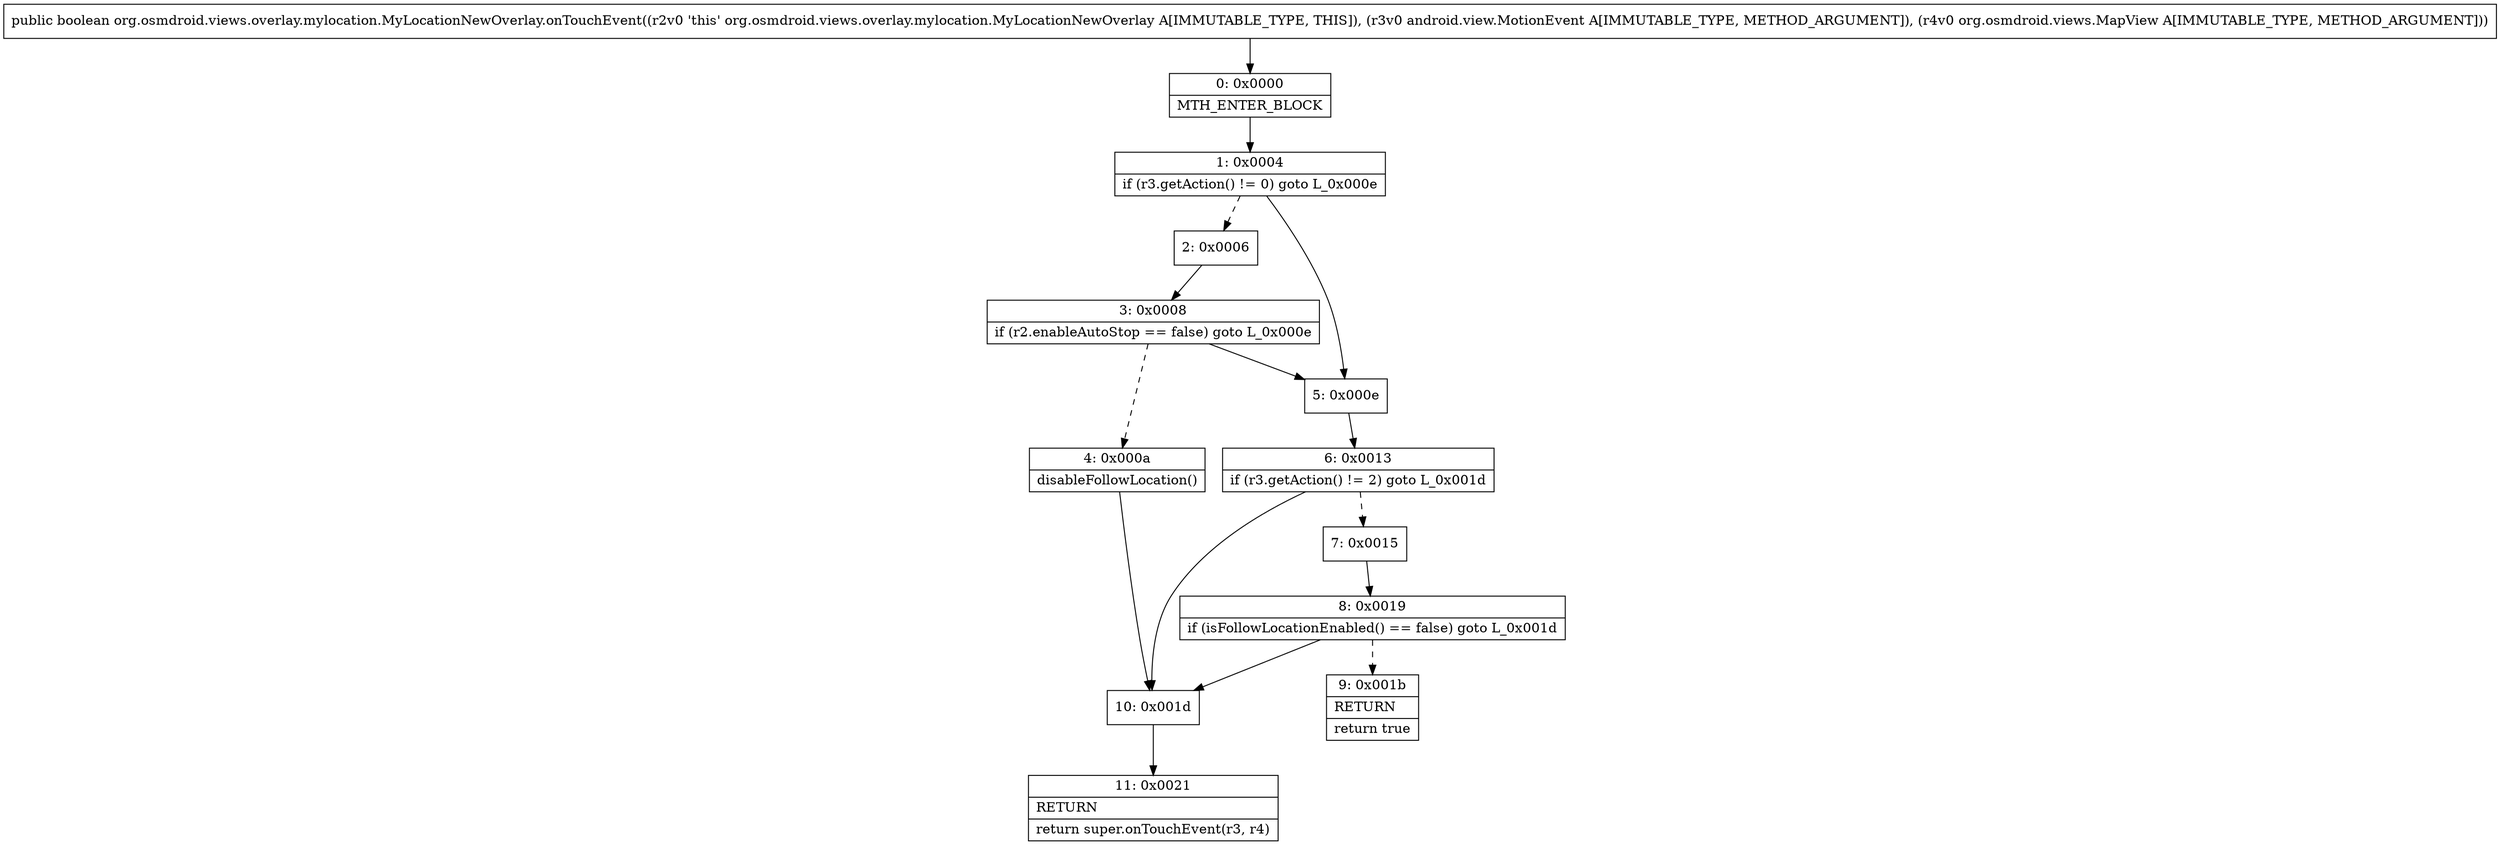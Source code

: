digraph "CFG fororg.osmdroid.views.overlay.mylocation.MyLocationNewOverlay.onTouchEvent(Landroid\/view\/MotionEvent;Lorg\/osmdroid\/views\/MapView;)Z" {
Node_0 [shape=record,label="{0\:\ 0x0000|MTH_ENTER_BLOCK\l}"];
Node_1 [shape=record,label="{1\:\ 0x0004|if (r3.getAction() != 0) goto L_0x000e\l}"];
Node_2 [shape=record,label="{2\:\ 0x0006}"];
Node_3 [shape=record,label="{3\:\ 0x0008|if (r2.enableAutoStop == false) goto L_0x000e\l}"];
Node_4 [shape=record,label="{4\:\ 0x000a|disableFollowLocation()\l}"];
Node_5 [shape=record,label="{5\:\ 0x000e}"];
Node_6 [shape=record,label="{6\:\ 0x0013|if (r3.getAction() != 2) goto L_0x001d\l}"];
Node_7 [shape=record,label="{7\:\ 0x0015}"];
Node_8 [shape=record,label="{8\:\ 0x0019|if (isFollowLocationEnabled() == false) goto L_0x001d\l}"];
Node_9 [shape=record,label="{9\:\ 0x001b|RETURN\l|return true\l}"];
Node_10 [shape=record,label="{10\:\ 0x001d}"];
Node_11 [shape=record,label="{11\:\ 0x0021|RETURN\l|return super.onTouchEvent(r3, r4)\l}"];
MethodNode[shape=record,label="{public boolean org.osmdroid.views.overlay.mylocation.MyLocationNewOverlay.onTouchEvent((r2v0 'this' org.osmdroid.views.overlay.mylocation.MyLocationNewOverlay A[IMMUTABLE_TYPE, THIS]), (r3v0 android.view.MotionEvent A[IMMUTABLE_TYPE, METHOD_ARGUMENT]), (r4v0 org.osmdroid.views.MapView A[IMMUTABLE_TYPE, METHOD_ARGUMENT])) }"];
MethodNode -> Node_0;
Node_0 -> Node_1;
Node_1 -> Node_2[style=dashed];
Node_1 -> Node_5;
Node_2 -> Node_3;
Node_3 -> Node_4[style=dashed];
Node_3 -> Node_5;
Node_4 -> Node_10;
Node_5 -> Node_6;
Node_6 -> Node_7[style=dashed];
Node_6 -> Node_10;
Node_7 -> Node_8;
Node_8 -> Node_9[style=dashed];
Node_8 -> Node_10;
Node_10 -> Node_11;
}

